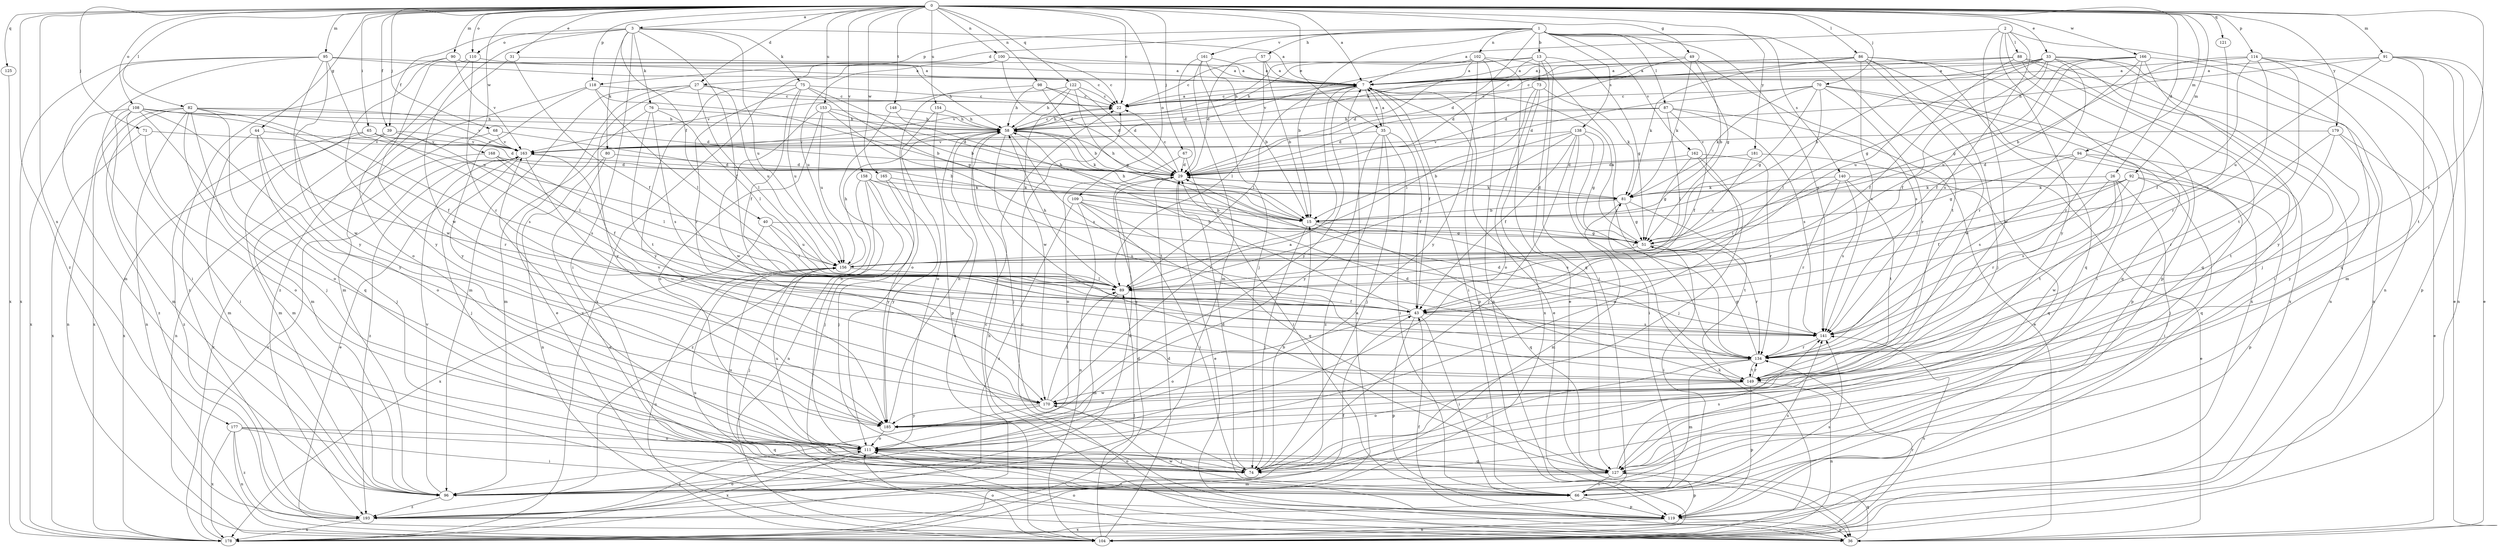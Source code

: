 strict digraph  {
0;
1;
2;
3;
7;
13;
15;
22;
26;
27;
29;
31;
33;
35;
36;
39;
40;
43;
44;
49;
51;
57;
58;
65;
66;
67;
68;
70;
71;
73;
74;
75;
76;
80;
81;
82;
86;
87;
88;
89;
90;
91;
92;
94;
95;
96;
98;
100;
102;
104;
108;
109;
110;
111;
114;
118;
119;
121;
122;
125;
127;
134;
138;
140;
141;
148;
149;
153;
154;
156;
158;
161;
162;
163;
165;
166;
168;
170;
177;
178;
179;
181;
185;
193;
0 -> 3  [label=a];
0 -> 7  [label=a];
0 -> 22  [label=c];
0 -> 26  [label=d];
0 -> 27  [label=d];
0 -> 31  [label=e];
0 -> 33  [label=e];
0 -> 35  [label=e];
0 -> 39  [label=f];
0 -> 44  [label=g];
0 -> 49  [label=g];
0 -> 65  [label=i];
0 -> 67  [label=j];
0 -> 68  [label=j];
0 -> 70  [label=j];
0 -> 71  [label=j];
0 -> 82  [label=l];
0 -> 86  [label=l];
0 -> 90  [label=m];
0 -> 91  [label=m];
0 -> 92  [label=m];
0 -> 94  [label=m];
0 -> 95  [label=m];
0 -> 98  [label=n];
0 -> 100  [label=n];
0 -> 108  [label=o];
0 -> 109  [label=o];
0 -> 110  [label=o];
0 -> 114  [label=p];
0 -> 118  [label=p];
0 -> 121  [label=q];
0 -> 122  [label=q];
0 -> 125  [label=q];
0 -> 134  [label=r];
0 -> 148  [label=t];
0 -> 153  [label=u];
0 -> 154  [label=u];
0 -> 158  [label=v];
0 -> 165  [label=w];
0 -> 166  [label=w];
0 -> 168  [label=w];
0 -> 177  [label=x];
0 -> 179  [label=y];
0 -> 181  [label=y];
0 -> 193  [label=z];
1 -> 13  [label=b];
1 -> 15  [label=b];
1 -> 27  [label=d];
1 -> 29  [label=d];
1 -> 51  [label=g];
1 -> 57  [label=h];
1 -> 87  [label=l];
1 -> 102  [label=n];
1 -> 118  [label=p];
1 -> 138  [label=s];
1 -> 140  [label=s];
1 -> 141  [label=s];
1 -> 149  [label=t];
1 -> 161  [label=v];
1 -> 162  [label=v];
2 -> 7  [label=a];
2 -> 88  [label=l];
2 -> 104  [label=n];
2 -> 119  [label=p];
2 -> 141  [label=s];
2 -> 170  [label=w];
2 -> 185  [label=y];
3 -> 7  [label=a];
3 -> 39  [label=f];
3 -> 40  [label=f];
3 -> 43  [label=f];
3 -> 66  [label=i];
3 -> 75  [label=k];
3 -> 76  [label=k];
3 -> 80  [label=k];
3 -> 110  [label=o];
3 -> 156  [label=u];
3 -> 170  [label=w];
7 -> 22  [label=c];
7 -> 35  [label=e];
7 -> 36  [label=e];
7 -> 43  [label=f];
7 -> 66  [label=i];
7 -> 89  [label=l];
7 -> 119  [label=p];
7 -> 163  [label=v];
7 -> 185  [label=y];
13 -> 29  [label=d];
13 -> 51  [label=g];
13 -> 58  [label=h];
13 -> 66  [label=i];
13 -> 73  [label=j];
13 -> 127  [label=q];
13 -> 163  [label=v];
15 -> 51  [label=g];
15 -> 58  [label=h];
15 -> 74  [label=j];
15 -> 127  [label=q];
22 -> 7  [label=a];
22 -> 58  [label=h];
26 -> 66  [label=i];
26 -> 81  [label=k];
26 -> 134  [label=r];
26 -> 149  [label=t];
26 -> 170  [label=w];
27 -> 22  [label=c];
27 -> 36  [label=e];
27 -> 89  [label=l];
27 -> 96  [label=m];
27 -> 156  [label=u];
27 -> 185  [label=y];
29 -> 22  [label=c];
29 -> 36  [label=e];
29 -> 58  [label=h];
29 -> 81  [label=k];
31 -> 7  [label=a];
31 -> 43  [label=f];
31 -> 193  [label=z];
33 -> 7  [label=a];
33 -> 15  [label=b];
33 -> 22  [label=c];
33 -> 43  [label=f];
33 -> 51  [label=g];
33 -> 66  [label=i];
33 -> 74  [label=j];
33 -> 104  [label=n];
33 -> 134  [label=r];
33 -> 156  [label=u];
35 -> 7  [label=a];
35 -> 43  [label=f];
35 -> 66  [label=i];
35 -> 74  [label=j];
35 -> 163  [label=v];
35 -> 185  [label=y];
35 -> 193  [label=z];
36 -> 22  [label=c];
36 -> 43  [label=f];
36 -> 58  [label=h];
36 -> 111  [label=o];
36 -> 127  [label=q];
39 -> 89  [label=l];
39 -> 104  [label=n];
39 -> 163  [label=v];
39 -> 178  [label=x];
40 -> 51  [label=g];
40 -> 89  [label=l];
40 -> 156  [label=u];
40 -> 178  [label=x];
43 -> 58  [label=h];
43 -> 66  [label=i];
43 -> 111  [label=o];
43 -> 119  [label=p];
43 -> 141  [label=s];
44 -> 74  [label=j];
44 -> 96  [label=m];
44 -> 111  [label=o];
44 -> 134  [label=r];
44 -> 163  [label=v];
49 -> 7  [label=a];
49 -> 15  [label=b];
49 -> 29  [label=d];
49 -> 81  [label=k];
49 -> 141  [label=s];
51 -> 7  [label=a];
51 -> 66  [label=i];
51 -> 134  [label=r];
51 -> 156  [label=u];
57 -> 7  [label=a];
57 -> 15  [label=b];
57 -> 29  [label=d];
57 -> 89  [label=l];
58 -> 22  [label=c];
58 -> 74  [label=j];
58 -> 81  [label=k];
58 -> 104  [label=n];
58 -> 127  [label=q];
58 -> 149  [label=t];
58 -> 163  [label=v];
65 -> 29  [label=d];
65 -> 96  [label=m];
65 -> 141  [label=s];
65 -> 163  [label=v];
65 -> 193  [label=z];
66 -> 119  [label=p];
66 -> 141  [label=s];
67 -> 29  [label=d];
67 -> 66  [label=i];
67 -> 111  [label=o];
68 -> 15  [label=b];
68 -> 96  [label=m];
68 -> 163  [label=v];
70 -> 22  [label=c];
70 -> 29  [label=d];
70 -> 51  [label=g];
70 -> 81  [label=k];
70 -> 89  [label=l];
70 -> 119  [label=p];
70 -> 127  [label=q];
70 -> 134  [label=r];
71 -> 111  [label=o];
71 -> 163  [label=v];
71 -> 178  [label=x];
73 -> 22  [label=c];
73 -> 81  [label=k];
73 -> 89  [label=l];
73 -> 111  [label=o];
73 -> 178  [label=x];
74 -> 15  [label=b];
74 -> 29  [label=d];
74 -> 111  [label=o];
74 -> 156  [label=u];
75 -> 15  [label=b];
75 -> 22  [label=c];
75 -> 43  [label=f];
75 -> 51  [label=g];
75 -> 134  [label=r];
75 -> 156  [label=u];
75 -> 185  [label=y];
76 -> 58  [label=h];
76 -> 89  [label=l];
76 -> 96  [label=m];
76 -> 141  [label=s];
76 -> 149  [label=t];
80 -> 29  [label=d];
80 -> 36  [label=e];
80 -> 104  [label=n];
81 -> 15  [label=b];
81 -> 29  [label=d];
81 -> 51  [label=g];
81 -> 96  [label=m];
81 -> 149  [label=t];
82 -> 58  [label=h];
82 -> 74  [label=j];
82 -> 96  [label=m];
82 -> 104  [label=n];
82 -> 127  [label=q];
82 -> 141  [label=s];
82 -> 163  [label=v];
82 -> 178  [label=x];
82 -> 193  [label=z];
86 -> 7  [label=a];
86 -> 29  [label=d];
86 -> 58  [label=h];
86 -> 66  [label=i];
86 -> 74  [label=j];
86 -> 81  [label=k];
86 -> 127  [label=q];
86 -> 141  [label=s];
86 -> 170  [label=w];
86 -> 178  [label=x];
87 -> 29  [label=d];
87 -> 36  [label=e];
87 -> 43  [label=f];
87 -> 58  [label=h];
87 -> 89  [label=l];
87 -> 141  [label=s];
88 -> 7  [label=a];
88 -> 22  [label=c];
88 -> 43  [label=f];
88 -> 104  [label=n];
88 -> 127  [label=q];
88 -> 178  [label=x];
89 -> 43  [label=f];
89 -> 58  [label=h];
89 -> 96  [label=m];
90 -> 7  [label=a];
90 -> 58  [label=h];
90 -> 163  [label=v];
90 -> 185  [label=y];
90 -> 193  [label=z];
91 -> 7  [label=a];
91 -> 36  [label=e];
91 -> 58  [label=h];
91 -> 104  [label=n];
91 -> 119  [label=p];
91 -> 149  [label=t];
91 -> 156  [label=u];
92 -> 43  [label=f];
92 -> 74  [label=j];
92 -> 81  [label=k];
92 -> 89  [label=l];
92 -> 119  [label=p];
92 -> 141  [label=s];
94 -> 29  [label=d];
94 -> 51  [label=g];
94 -> 74  [label=j];
94 -> 127  [label=q];
94 -> 141  [label=s];
95 -> 7  [label=a];
95 -> 22  [label=c];
95 -> 66  [label=i];
95 -> 96  [label=m];
95 -> 156  [label=u];
95 -> 170  [label=w];
95 -> 178  [label=x];
95 -> 185  [label=y];
96 -> 29  [label=d];
96 -> 163  [label=v];
96 -> 193  [label=z];
98 -> 15  [label=b];
98 -> 22  [label=c];
98 -> 29  [label=d];
98 -> 58  [label=h];
98 -> 111  [label=o];
100 -> 7  [label=a];
100 -> 22  [label=c];
100 -> 29  [label=d];
100 -> 156  [label=u];
100 -> 178  [label=x];
102 -> 7  [label=a];
102 -> 22  [label=c];
102 -> 36  [label=e];
102 -> 58  [label=h];
102 -> 104  [label=n];
102 -> 134  [label=r];
102 -> 185  [label=y];
104 -> 29  [label=d];
104 -> 81  [label=k];
104 -> 89  [label=l];
104 -> 111  [label=o];
104 -> 134  [label=r];
104 -> 141  [label=s];
104 -> 156  [label=u];
108 -> 29  [label=d];
108 -> 43  [label=f];
108 -> 58  [label=h];
108 -> 66  [label=i];
108 -> 96  [label=m];
108 -> 104  [label=n];
108 -> 111  [label=o];
108 -> 178  [label=x];
108 -> 185  [label=y];
109 -> 15  [label=b];
109 -> 66  [label=i];
109 -> 104  [label=n];
109 -> 127  [label=q];
109 -> 141  [label=s];
109 -> 193  [label=z];
110 -> 7  [label=a];
110 -> 111  [label=o];
110 -> 134  [label=r];
110 -> 170  [label=w];
111 -> 74  [label=j];
111 -> 127  [label=q];
111 -> 156  [label=u];
111 -> 178  [label=x];
111 -> 193  [label=z];
114 -> 7  [label=a];
114 -> 15  [label=b];
114 -> 36  [label=e];
114 -> 43  [label=f];
114 -> 96  [label=m];
114 -> 134  [label=r];
114 -> 149  [label=t];
118 -> 15  [label=b];
118 -> 22  [label=c];
118 -> 89  [label=l];
118 -> 96  [label=m];
118 -> 185  [label=y];
119 -> 36  [label=e];
119 -> 104  [label=n];
119 -> 111  [label=o];
119 -> 156  [label=u];
119 -> 170  [label=w];
119 -> 178  [label=x];
121 -> 141  [label=s];
122 -> 22  [label=c];
122 -> 29  [label=d];
122 -> 51  [label=g];
122 -> 58  [label=h];
122 -> 163  [label=v];
122 -> 170  [label=w];
125 -> 178  [label=x];
127 -> 66  [label=i];
127 -> 96  [label=m];
127 -> 119  [label=p];
127 -> 141  [label=s];
127 -> 163  [label=v];
134 -> 29  [label=d];
134 -> 51  [label=g];
134 -> 74  [label=j];
134 -> 96  [label=m];
134 -> 149  [label=t];
138 -> 15  [label=b];
138 -> 43  [label=f];
138 -> 51  [label=g];
138 -> 66  [label=i];
138 -> 74  [label=j];
138 -> 89  [label=l];
138 -> 134  [label=r];
138 -> 163  [label=v];
140 -> 36  [label=e];
140 -> 81  [label=k];
140 -> 89  [label=l];
140 -> 134  [label=r];
140 -> 141  [label=s];
140 -> 149  [label=t];
141 -> 134  [label=r];
148 -> 15  [label=b];
148 -> 58  [label=h];
148 -> 111  [label=o];
149 -> 29  [label=d];
149 -> 104  [label=n];
149 -> 111  [label=o];
149 -> 119  [label=p];
149 -> 134  [label=r];
149 -> 163  [label=v];
149 -> 170  [label=w];
153 -> 29  [label=d];
153 -> 58  [label=h];
153 -> 111  [label=o];
153 -> 141  [label=s];
153 -> 156  [label=u];
153 -> 170  [label=w];
154 -> 58  [label=h];
154 -> 111  [label=o];
154 -> 119  [label=p];
156 -> 58  [label=h];
156 -> 74  [label=j];
156 -> 89  [label=l];
158 -> 74  [label=j];
158 -> 81  [label=k];
158 -> 104  [label=n];
158 -> 134  [label=r];
158 -> 185  [label=y];
158 -> 193  [label=z];
161 -> 7  [label=a];
161 -> 15  [label=b];
161 -> 29  [label=d];
161 -> 74  [label=j];
161 -> 96  [label=m];
162 -> 29  [label=d];
162 -> 51  [label=g];
162 -> 74  [label=j];
162 -> 111  [label=o];
162 -> 134  [label=r];
163 -> 29  [label=d];
163 -> 36  [label=e];
163 -> 74  [label=j];
163 -> 170  [label=w];
163 -> 193  [label=z];
165 -> 74  [label=j];
165 -> 81  [label=k];
165 -> 185  [label=y];
166 -> 7  [label=a];
166 -> 43  [label=f];
166 -> 51  [label=g];
166 -> 127  [label=q];
166 -> 134  [label=r];
166 -> 156  [label=u];
166 -> 185  [label=y];
168 -> 29  [label=d];
168 -> 43  [label=f];
168 -> 89  [label=l];
168 -> 178  [label=x];
170 -> 7  [label=a];
170 -> 89  [label=l];
170 -> 96  [label=m];
170 -> 185  [label=y];
177 -> 66  [label=i];
177 -> 104  [label=n];
177 -> 111  [label=o];
177 -> 127  [label=q];
177 -> 178  [label=x];
177 -> 193  [label=z];
178 -> 7  [label=a];
178 -> 22  [label=c];
178 -> 29  [label=d];
178 -> 163  [label=v];
179 -> 36  [label=e];
179 -> 134  [label=r];
179 -> 149  [label=t];
179 -> 163  [label=v];
179 -> 185  [label=y];
181 -> 29  [label=d];
181 -> 127  [label=q];
181 -> 156  [label=u];
185 -> 58  [label=h];
185 -> 111  [label=o];
193 -> 43  [label=f];
193 -> 111  [label=o];
193 -> 141  [label=s];
193 -> 178  [label=x];
}

